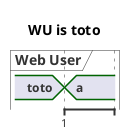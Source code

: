 {
  "sha1": "6h04mokgigacihpmnnd58rj3tt02egc",
  "insertion": {
    "when": "2024-05-30T20:48:20.958Z",
    "url": "https://github.com/plantuml/plantuml/issues/1708",
    "user": "plantuml@gmail.com"
  }
}
@startuml
title WU is toto 

concise "Web User" as WU
WU is toto
@1
WU is a
@enduml
